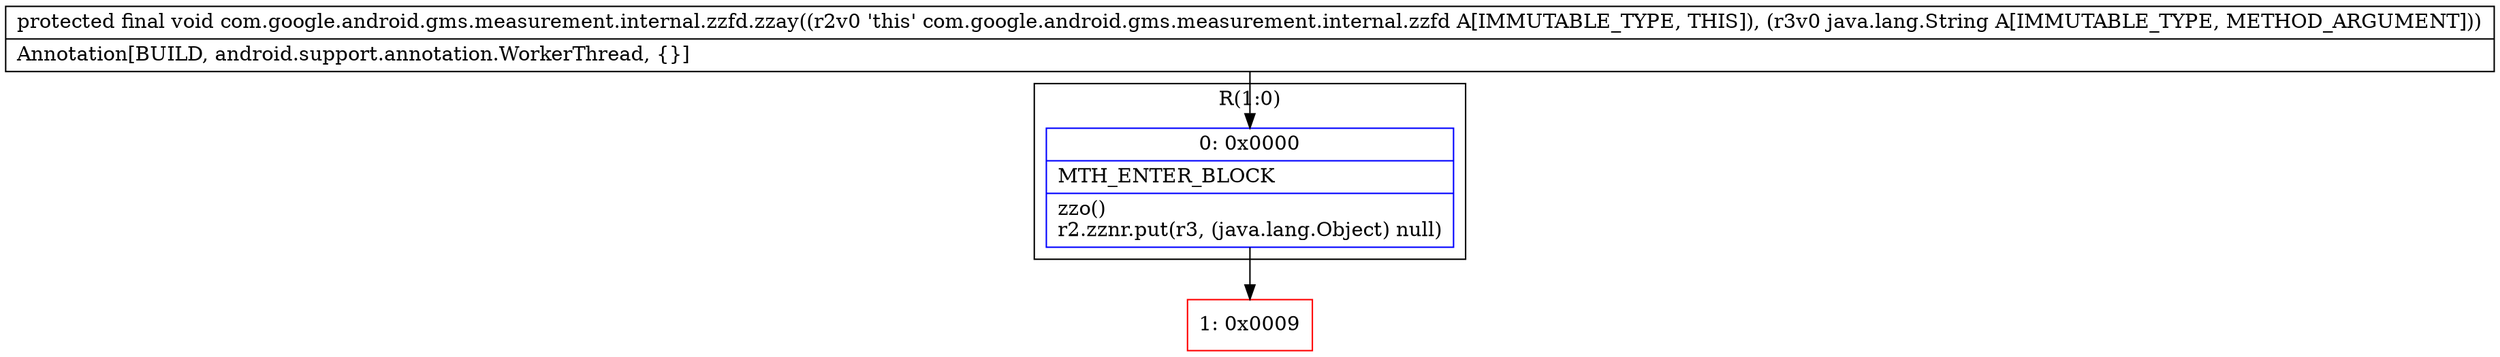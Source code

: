 digraph "CFG forcom.google.android.gms.measurement.internal.zzfd.zzay(Ljava\/lang\/String;)V" {
subgraph cluster_Region_426397550 {
label = "R(1:0)";
node [shape=record,color=blue];
Node_0 [shape=record,label="{0\:\ 0x0000|MTH_ENTER_BLOCK\l|zzo()\lr2.zznr.put(r3, (java.lang.Object) null)\l}"];
}
Node_1 [shape=record,color=red,label="{1\:\ 0x0009}"];
MethodNode[shape=record,label="{protected final void com.google.android.gms.measurement.internal.zzfd.zzay((r2v0 'this' com.google.android.gms.measurement.internal.zzfd A[IMMUTABLE_TYPE, THIS]), (r3v0 java.lang.String A[IMMUTABLE_TYPE, METHOD_ARGUMENT]))  | Annotation[BUILD, android.support.annotation.WorkerThread, \{\}]\l}"];
MethodNode -> Node_0;
Node_0 -> Node_1;
}

